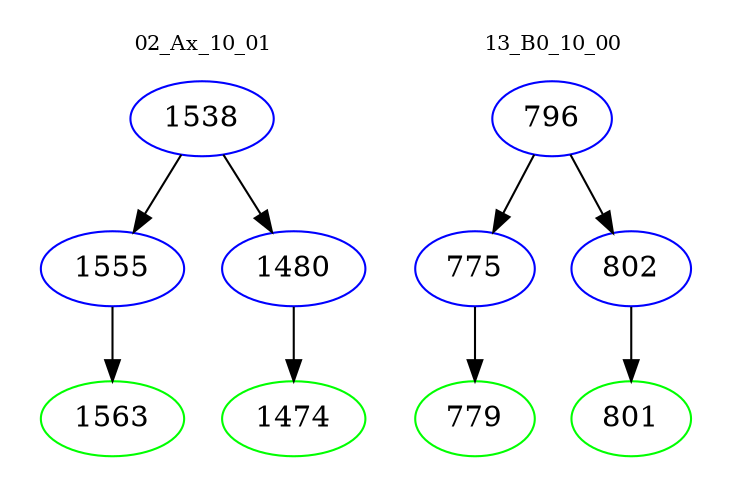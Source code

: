 digraph{
subgraph cluster_0 {
color = white
label = "02_Ax_10_01";
fontsize=10;
T0_1538 [label="1538", color="blue"]
T0_1538 -> T0_1555 [color="black"]
T0_1555 [label="1555", color="blue"]
T0_1555 -> T0_1563 [color="black"]
T0_1563 [label="1563", color="green"]
T0_1538 -> T0_1480 [color="black"]
T0_1480 [label="1480", color="blue"]
T0_1480 -> T0_1474 [color="black"]
T0_1474 [label="1474", color="green"]
}
subgraph cluster_1 {
color = white
label = "13_B0_10_00";
fontsize=10;
T1_796 [label="796", color="blue"]
T1_796 -> T1_775 [color="black"]
T1_775 [label="775", color="blue"]
T1_775 -> T1_779 [color="black"]
T1_779 [label="779", color="green"]
T1_796 -> T1_802 [color="black"]
T1_802 [label="802", color="blue"]
T1_802 -> T1_801 [color="black"]
T1_801 [label="801", color="green"]
}
}
